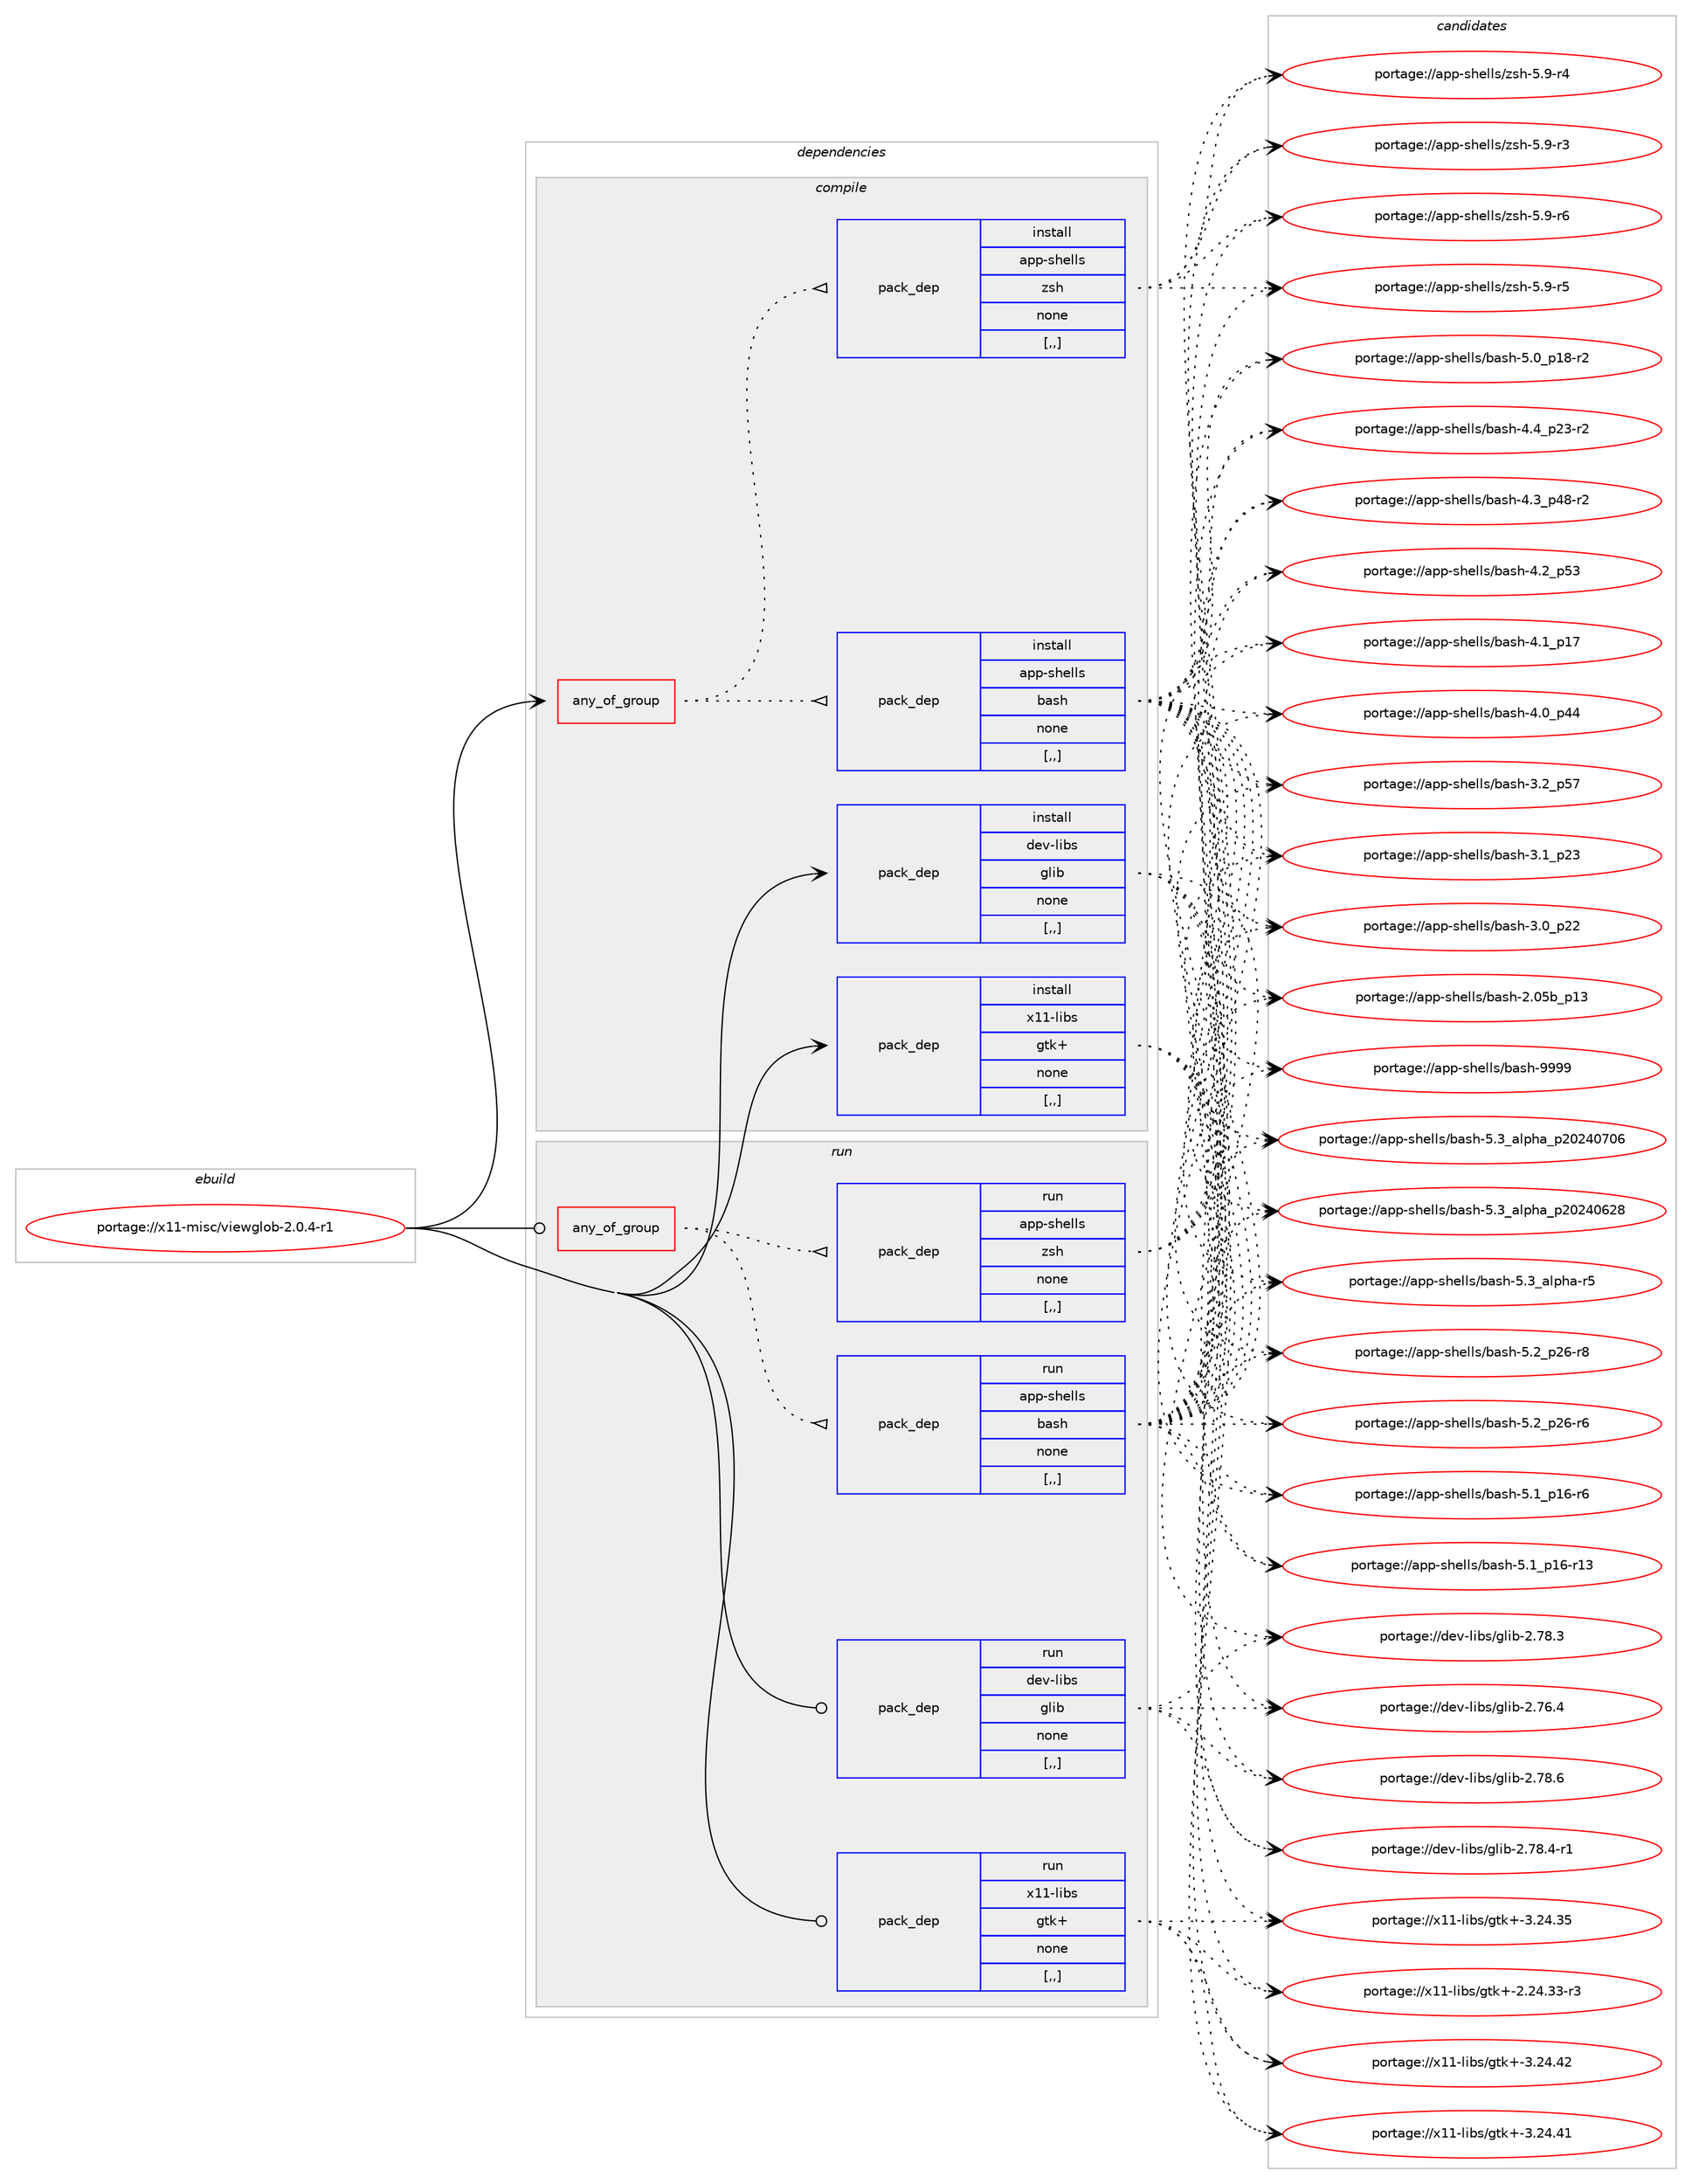 digraph prolog {

# *************
# Graph options
# *************

newrank=true;
concentrate=true;
compound=true;
graph [rankdir=LR,fontname=Helvetica,fontsize=10,ranksep=1.5];#, ranksep=2.5, nodesep=0.2];
edge  [arrowhead=vee];
node  [fontname=Helvetica,fontsize=10];

# **********
# The ebuild
# **********

subgraph cluster_leftcol {
color=gray;
rank=same;
label=<<i>ebuild</i>>;
id [label="portage://x11-misc/viewglob-2.0.4-r1", color=red, width=4, href="../x11-misc/viewglob-2.0.4-r1.svg"];
}

# ****************
# The dependencies
# ****************

subgraph cluster_midcol {
color=gray;
label=<<i>dependencies</i>>;
subgraph cluster_compile {
fillcolor="#eeeeee";
style=filled;
label=<<i>compile</i>>;
subgraph any3129 {
dependency460659 [label=<<TABLE BORDER="0" CELLBORDER="1" CELLSPACING="0" CELLPADDING="4"><TR><TD CELLPADDING="10">any_of_group</TD></TR></TABLE>>, shape=none, color=red];subgraph pack335184 {
dependency460660 [label=<<TABLE BORDER="0" CELLBORDER="1" CELLSPACING="0" CELLPADDING="4" WIDTH="220"><TR><TD ROWSPAN="6" CELLPADDING="30">pack_dep</TD></TR><TR><TD WIDTH="110">install</TD></TR><TR><TD>app-shells</TD></TR><TR><TD>bash</TD></TR><TR><TD>none</TD></TR><TR><TD>[,,]</TD></TR></TABLE>>, shape=none, color=blue];
}
dependency460659:e -> dependency460660:w [weight=20,style="dotted",arrowhead="oinv"];
subgraph pack335185 {
dependency460661 [label=<<TABLE BORDER="0" CELLBORDER="1" CELLSPACING="0" CELLPADDING="4" WIDTH="220"><TR><TD ROWSPAN="6" CELLPADDING="30">pack_dep</TD></TR><TR><TD WIDTH="110">install</TD></TR><TR><TD>app-shells</TD></TR><TR><TD>zsh</TD></TR><TR><TD>none</TD></TR><TR><TD>[,,]</TD></TR></TABLE>>, shape=none, color=blue];
}
dependency460659:e -> dependency460661:w [weight=20,style="dotted",arrowhead="oinv"];
}
id:e -> dependency460659:w [weight=20,style="solid",arrowhead="vee"];
subgraph pack335186 {
dependency460662 [label=<<TABLE BORDER="0" CELLBORDER="1" CELLSPACING="0" CELLPADDING="4" WIDTH="220"><TR><TD ROWSPAN="6" CELLPADDING="30">pack_dep</TD></TR><TR><TD WIDTH="110">install</TD></TR><TR><TD>dev-libs</TD></TR><TR><TD>glib</TD></TR><TR><TD>none</TD></TR><TR><TD>[,,]</TD></TR></TABLE>>, shape=none, color=blue];
}
id:e -> dependency460662:w [weight=20,style="solid",arrowhead="vee"];
subgraph pack335187 {
dependency460663 [label=<<TABLE BORDER="0" CELLBORDER="1" CELLSPACING="0" CELLPADDING="4" WIDTH="220"><TR><TD ROWSPAN="6" CELLPADDING="30">pack_dep</TD></TR><TR><TD WIDTH="110">install</TD></TR><TR><TD>x11-libs</TD></TR><TR><TD>gtk+</TD></TR><TR><TD>none</TD></TR><TR><TD>[,,]</TD></TR></TABLE>>, shape=none, color=blue];
}
id:e -> dependency460663:w [weight=20,style="solid",arrowhead="vee"];
}
subgraph cluster_compileandrun {
fillcolor="#eeeeee";
style=filled;
label=<<i>compile and run</i>>;
}
subgraph cluster_run {
fillcolor="#eeeeee";
style=filled;
label=<<i>run</i>>;
subgraph any3130 {
dependency460664 [label=<<TABLE BORDER="0" CELLBORDER="1" CELLSPACING="0" CELLPADDING="4"><TR><TD CELLPADDING="10">any_of_group</TD></TR></TABLE>>, shape=none, color=red];subgraph pack335188 {
dependency460665 [label=<<TABLE BORDER="0" CELLBORDER="1" CELLSPACING="0" CELLPADDING="4" WIDTH="220"><TR><TD ROWSPAN="6" CELLPADDING="30">pack_dep</TD></TR><TR><TD WIDTH="110">run</TD></TR><TR><TD>app-shells</TD></TR><TR><TD>bash</TD></TR><TR><TD>none</TD></TR><TR><TD>[,,]</TD></TR></TABLE>>, shape=none, color=blue];
}
dependency460664:e -> dependency460665:w [weight=20,style="dotted",arrowhead="oinv"];
subgraph pack335189 {
dependency460666 [label=<<TABLE BORDER="0" CELLBORDER="1" CELLSPACING="0" CELLPADDING="4" WIDTH="220"><TR><TD ROWSPAN="6" CELLPADDING="30">pack_dep</TD></TR><TR><TD WIDTH="110">run</TD></TR><TR><TD>app-shells</TD></TR><TR><TD>zsh</TD></TR><TR><TD>none</TD></TR><TR><TD>[,,]</TD></TR></TABLE>>, shape=none, color=blue];
}
dependency460664:e -> dependency460666:w [weight=20,style="dotted",arrowhead="oinv"];
}
id:e -> dependency460664:w [weight=20,style="solid",arrowhead="odot"];
subgraph pack335190 {
dependency460667 [label=<<TABLE BORDER="0" CELLBORDER="1" CELLSPACING="0" CELLPADDING="4" WIDTH="220"><TR><TD ROWSPAN="6" CELLPADDING="30">pack_dep</TD></TR><TR><TD WIDTH="110">run</TD></TR><TR><TD>dev-libs</TD></TR><TR><TD>glib</TD></TR><TR><TD>none</TD></TR><TR><TD>[,,]</TD></TR></TABLE>>, shape=none, color=blue];
}
id:e -> dependency460667:w [weight=20,style="solid",arrowhead="odot"];
subgraph pack335191 {
dependency460668 [label=<<TABLE BORDER="0" CELLBORDER="1" CELLSPACING="0" CELLPADDING="4" WIDTH="220"><TR><TD ROWSPAN="6" CELLPADDING="30">pack_dep</TD></TR><TR><TD WIDTH="110">run</TD></TR><TR><TD>x11-libs</TD></TR><TR><TD>gtk+</TD></TR><TR><TD>none</TD></TR><TR><TD>[,,]</TD></TR></TABLE>>, shape=none, color=blue];
}
id:e -> dependency460668:w [weight=20,style="solid",arrowhead="odot"];
}
}

# **************
# The candidates
# **************

subgraph cluster_choices {
rank=same;
color=gray;
label=<<i>candidates</i>>;

subgraph choice335184 {
color=black;
nodesep=1;
choice97112112451151041011081081154798971151044557575757 [label="portage://app-shells/bash-9999", color=red, width=4,href="../app-shells/bash-9999.svg"];
choice971121124511510410110810811547989711510445534651959710811210497951125048505248554854 [label="portage://app-shells/bash-5.3_alpha_p20240706", color=red, width=4,href="../app-shells/bash-5.3_alpha_p20240706.svg"];
choice971121124511510410110810811547989711510445534651959710811210497951125048505248545056 [label="portage://app-shells/bash-5.3_alpha_p20240628", color=red, width=4,href="../app-shells/bash-5.3_alpha_p20240628.svg"];
choice9711211245115104101108108115479897115104455346519597108112104974511453 [label="portage://app-shells/bash-5.3_alpha-r5", color=red, width=4,href="../app-shells/bash-5.3_alpha-r5.svg"];
choice9711211245115104101108108115479897115104455346509511250544511456 [label="portage://app-shells/bash-5.2_p26-r8", color=red, width=4,href="../app-shells/bash-5.2_p26-r8.svg"];
choice9711211245115104101108108115479897115104455346509511250544511454 [label="portage://app-shells/bash-5.2_p26-r6", color=red, width=4,href="../app-shells/bash-5.2_p26-r6.svg"];
choice9711211245115104101108108115479897115104455346499511249544511454 [label="portage://app-shells/bash-5.1_p16-r6", color=red, width=4,href="../app-shells/bash-5.1_p16-r6.svg"];
choice971121124511510410110810811547989711510445534649951124954451144951 [label="portage://app-shells/bash-5.1_p16-r13", color=red, width=4,href="../app-shells/bash-5.1_p16-r13.svg"];
choice9711211245115104101108108115479897115104455346489511249564511450 [label="portage://app-shells/bash-5.0_p18-r2", color=red, width=4,href="../app-shells/bash-5.0_p18-r2.svg"];
choice9711211245115104101108108115479897115104455246529511250514511450 [label="portage://app-shells/bash-4.4_p23-r2", color=red, width=4,href="../app-shells/bash-4.4_p23-r2.svg"];
choice9711211245115104101108108115479897115104455246519511252564511450 [label="portage://app-shells/bash-4.3_p48-r2", color=red, width=4,href="../app-shells/bash-4.3_p48-r2.svg"];
choice971121124511510410110810811547989711510445524650951125351 [label="portage://app-shells/bash-4.2_p53", color=red, width=4,href="../app-shells/bash-4.2_p53.svg"];
choice971121124511510410110810811547989711510445524649951124955 [label="portage://app-shells/bash-4.1_p17", color=red, width=4,href="../app-shells/bash-4.1_p17.svg"];
choice971121124511510410110810811547989711510445524648951125252 [label="portage://app-shells/bash-4.0_p44", color=red, width=4,href="../app-shells/bash-4.0_p44.svg"];
choice971121124511510410110810811547989711510445514650951125355 [label="portage://app-shells/bash-3.2_p57", color=red, width=4,href="../app-shells/bash-3.2_p57.svg"];
choice971121124511510410110810811547989711510445514649951125051 [label="portage://app-shells/bash-3.1_p23", color=red, width=4,href="../app-shells/bash-3.1_p23.svg"];
choice971121124511510410110810811547989711510445514648951125050 [label="portage://app-shells/bash-3.0_p22", color=red, width=4,href="../app-shells/bash-3.0_p22.svg"];
choice9711211245115104101108108115479897115104455046485398951124951 [label="portage://app-shells/bash-2.05b_p13", color=red, width=4,href="../app-shells/bash-2.05b_p13.svg"];
dependency460660:e -> choice97112112451151041011081081154798971151044557575757:w [style=dotted,weight="100"];
dependency460660:e -> choice971121124511510410110810811547989711510445534651959710811210497951125048505248554854:w [style=dotted,weight="100"];
dependency460660:e -> choice971121124511510410110810811547989711510445534651959710811210497951125048505248545056:w [style=dotted,weight="100"];
dependency460660:e -> choice9711211245115104101108108115479897115104455346519597108112104974511453:w [style=dotted,weight="100"];
dependency460660:e -> choice9711211245115104101108108115479897115104455346509511250544511456:w [style=dotted,weight="100"];
dependency460660:e -> choice9711211245115104101108108115479897115104455346509511250544511454:w [style=dotted,weight="100"];
dependency460660:e -> choice9711211245115104101108108115479897115104455346499511249544511454:w [style=dotted,weight="100"];
dependency460660:e -> choice971121124511510410110810811547989711510445534649951124954451144951:w [style=dotted,weight="100"];
dependency460660:e -> choice9711211245115104101108108115479897115104455346489511249564511450:w [style=dotted,weight="100"];
dependency460660:e -> choice9711211245115104101108108115479897115104455246529511250514511450:w [style=dotted,weight="100"];
dependency460660:e -> choice9711211245115104101108108115479897115104455246519511252564511450:w [style=dotted,weight="100"];
dependency460660:e -> choice971121124511510410110810811547989711510445524650951125351:w [style=dotted,weight="100"];
dependency460660:e -> choice971121124511510410110810811547989711510445524649951124955:w [style=dotted,weight="100"];
dependency460660:e -> choice971121124511510410110810811547989711510445524648951125252:w [style=dotted,weight="100"];
dependency460660:e -> choice971121124511510410110810811547989711510445514650951125355:w [style=dotted,weight="100"];
dependency460660:e -> choice971121124511510410110810811547989711510445514649951125051:w [style=dotted,weight="100"];
dependency460660:e -> choice971121124511510410110810811547989711510445514648951125050:w [style=dotted,weight="100"];
dependency460660:e -> choice9711211245115104101108108115479897115104455046485398951124951:w [style=dotted,weight="100"];
}
subgraph choice335185 {
color=black;
nodesep=1;
choice971121124511510410110810811547122115104455346574511454 [label="portage://app-shells/zsh-5.9-r6", color=red, width=4,href="../app-shells/zsh-5.9-r6.svg"];
choice971121124511510410110810811547122115104455346574511453 [label="portage://app-shells/zsh-5.9-r5", color=red, width=4,href="../app-shells/zsh-5.9-r5.svg"];
choice971121124511510410110810811547122115104455346574511452 [label="portage://app-shells/zsh-5.9-r4", color=red, width=4,href="../app-shells/zsh-5.9-r4.svg"];
choice971121124511510410110810811547122115104455346574511451 [label="portage://app-shells/zsh-5.9-r3", color=red, width=4,href="../app-shells/zsh-5.9-r3.svg"];
dependency460661:e -> choice971121124511510410110810811547122115104455346574511454:w [style=dotted,weight="100"];
dependency460661:e -> choice971121124511510410110810811547122115104455346574511453:w [style=dotted,weight="100"];
dependency460661:e -> choice971121124511510410110810811547122115104455346574511452:w [style=dotted,weight="100"];
dependency460661:e -> choice971121124511510410110810811547122115104455346574511451:w [style=dotted,weight="100"];
}
subgraph choice335186 {
color=black;
nodesep=1;
choice1001011184510810598115471031081059845504655564654 [label="portage://dev-libs/glib-2.78.6", color=red, width=4,href="../dev-libs/glib-2.78.6.svg"];
choice10010111845108105981154710310810598455046555646524511449 [label="portage://dev-libs/glib-2.78.4-r1", color=red, width=4,href="../dev-libs/glib-2.78.4-r1.svg"];
choice1001011184510810598115471031081059845504655564651 [label="portage://dev-libs/glib-2.78.3", color=red, width=4,href="../dev-libs/glib-2.78.3.svg"];
choice1001011184510810598115471031081059845504655544652 [label="portage://dev-libs/glib-2.76.4", color=red, width=4,href="../dev-libs/glib-2.76.4.svg"];
dependency460662:e -> choice1001011184510810598115471031081059845504655564654:w [style=dotted,weight="100"];
dependency460662:e -> choice10010111845108105981154710310810598455046555646524511449:w [style=dotted,weight="100"];
dependency460662:e -> choice1001011184510810598115471031081059845504655564651:w [style=dotted,weight="100"];
dependency460662:e -> choice1001011184510810598115471031081059845504655544652:w [style=dotted,weight="100"];
}
subgraph choice335187 {
color=black;
nodesep=1;
choice1204949451081059811547103116107434551465052465250 [label="portage://x11-libs/gtk+-3.24.42", color=red, width=4,href="../x11-libs/gtk+-3.24.42.svg"];
choice1204949451081059811547103116107434551465052465249 [label="portage://x11-libs/gtk+-3.24.41", color=red, width=4,href="../x11-libs/gtk+-3.24.41.svg"];
choice1204949451081059811547103116107434551465052465153 [label="portage://x11-libs/gtk+-3.24.35", color=red, width=4,href="../x11-libs/gtk+-3.24.35.svg"];
choice12049494510810598115471031161074345504650524651514511451 [label="portage://x11-libs/gtk+-2.24.33-r3", color=red, width=4,href="../x11-libs/gtk+-2.24.33-r3.svg"];
dependency460663:e -> choice1204949451081059811547103116107434551465052465250:w [style=dotted,weight="100"];
dependency460663:e -> choice1204949451081059811547103116107434551465052465249:w [style=dotted,weight="100"];
dependency460663:e -> choice1204949451081059811547103116107434551465052465153:w [style=dotted,weight="100"];
dependency460663:e -> choice12049494510810598115471031161074345504650524651514511451:w [style=dotted,weight="100"];
}
subgraph choice335188 {
color=black;
nodesep=1;
choice97112112451151041011081081154798971151044557575757 [label="portage://app-shells/bash-9999", color=red, width=4,href="../app-shells/bash-9999.svg"];
choice971121124511510410110810811547989711510445534651959710811210497951125048505248554854 [label="portage://app-shells/bash-5.3_alpha_p20240706", color=red, width=4,href="../app-shells/bash-5.3_alpha_p20240706.svg"];
choice971121124511510410110810811547989711510445534651959710811210497951125048505248545056 [label="portage://app-shells/bash-5.3_alpha_p20240628", color=red, width=4,href="../app-shells/bash-5.3_alpha_p20240628.svg"];
choice9711211245115104101108108115479897115104455346519597108112104974511453 [label="portage://app-shells/bash-5.3_alpha-r5", color=red, width=4,href="../app-shells/bash-5.3_alpha-r5.svg"];
choice9711211245115104101108108115479897115104455346509511250544511456 [label="portage://app-shells/bash-5.2_p26-r8", color=red, width=4,href="../app-shells/bash-5.2_p26-r8.svg"];
choice9711211245115104101108108115479897115104455346509511250544511454 [label="portage://app-shells/bash-5.2_p26-r6", color=red, width=4,href="../app-shells/bash-5.2_p26-r6.svg"];
choice9711211245115104101108108115479897115104455346499511249544511454 [label="portage://app-shells/bash-5.1_p16-r6", color=red, width=4,href="../app-shells/bash-5.1_p16-r6.svg"];
choice971121124511510410110810811547989711510445534649951124954451144951 [label="portage://app-shells/bash-5.1_p16-r13", color=red, width=4,href="../app-shells/bash-5.1_p16-r13.svg"];
choice9711211245115104101108108115479897115104455346489511249564511450 [label="portage://app-shells/bash-5.0_p18-r2", color=red, width=4,href="../app-shells/bash-5.0_p18-r2.svg"];
choice9711211245115104101108108115479897115104455246529511250514511450 [label="portage://app-shells/bash-4.4_p23-r2", color=red, width=4,href="../app-shells/bash-4.4_p23-r2.svg"];
choice9711211245115104101108108115479897115104455246519511252564511450 [label="portage://app-shells/bash-4.3_p48-r2", color=red, width=4,href="../app-shells/bash-4.3_p48-r2.svg"];
choice971121124511510410110810811547989711510445524650951125351 [label="portage://app-shells/bash-4.2_p53", color=red, width=4,href="../app-shells/bash-4.2_p53.svg"];
choice971121124511510410110810811547989711510445524649951124955 [label="portage://app-shells/bash-4.1_p17", color=red, width=4,href="../app-shells/bash-4.1_p17.svg"];
choice971121124511510410110810811547989711510445524648951125252 [label="portage://app-shells/bash-4.0_p44", color=red, width=4,href="../app-shells/bash-4.0_p44.svg"];
choice971121124511510410110810811547989711510445514650951125355 [label="portage://app-shells/bash-3.2_p57", color=red, width=4,href="../app-shells/bash-3.2_p57.svg"];
choice971121124511510410110810811547989711510445514649951125051 [label="portage://app-shells/bash-3.1_p23", color=red, width=4,href="../app-shells/bash-3.1_p23.svg"];
choice971121124511510410110810811547989711510445514648951125050 [label="portage://app-shells/bash-3.0_p22", color=red, width=4,href="../app-shells/bash-3.0_p22.svg"];
choice9711211245115104101108108115479897115104455046485398951124951 [label="portage://app-shells/bash-2.05b_p13", color=red, width=4,href="../app-shells/bash-2.05b_p13.svg"];
dependency460665:e -> choice97112112451151041011081081154798971151044557575757:w [style=dotted,weight="100"];
dependency460665:e -> choice971121124511510410110810811547989711510445534651959710811210497951125048505248554854:w [style=dotted,weight="100"];
dependency460665:e -> choice971121124511510410110810811547989711510445534651959710811210497951125048505248545056:w [style=dotted,weight="100"];
dependency460665:e -> choice9711211245115104101108108115479897115104455346519597108112104974511453:w [style=dotted,weight="100"];
dependency460665:e -> choice9711211245115104101108108115479897115104455346509511250544511456:w [style=dotted,weight="100"];
dependency460665:e -> choice9711211245115104101108108115479897115104455346509511250544511454:w [style=dotted,weight="100"];
dependency460665:e -> choice9711211245115104101108108115479897115104455346499511249544511454:w [style=dotted,weight="100"];
dependency460665:e -> choice971121124511510410110810811547989711510445534649951124954451144951:w [style=dotted,weight="100"];
dependency460665:e -> choice9711211245115104101108108115479897115104455346489511249564511450:w [style=dotted,weight="100"];
dependency460665:e -> choice9711211245115104101108108115479897115104455246529511250514511450:w [style=dotted,weight="100"];
dependency460665:e -> choice9711211245115104101108108115479897115104455246519511252564511450:w [style=dotted,weight="100"];
dependency460665:e -> choice971121124511510410110810811547989711510445524650951125351:w [style=dotted,weight="100"];
dependency460665:e -> choice971121124511510410110810811547989711510445524649951124955:w [style=dotted,weight="100"];
dependency460665:e -> choice971121124511510410110810811547989711510445524648951125252:w [style=dotted,weight="100"];
dependency460665:e -> choice971121124511510410110810811547989711510445514650951125355:w [style=dotted,weight="100"];
dependency460665:e -> choice971121124511510410110810811547989711510445514649951125051:w [style=dotted,weight="100"];
dependency460665:e -> choice971121124511510410110810811547989711510445514648951125050:w [style=dotted,weight="100"];
dependency460665:e -> choice9711211245115104101108108115479897115104455046485398951124951:w [style=dotted,weight="100"];
}
subgraph choice335189 {
color=black;
nodesep=1;
choice971121124511510410110810811547122115104455346574511454 [label="portage://app-shells/zsh-5.9-r6", color=red, width=4,href="../app-shells/zsh-5.9-r6.svg"];
choice971121124511510410110810811547122115104455346574511453 [label="portage://app-shells/zsh-5.9-r5", color=red, width=4,href="../app-shells/zsh-5.9-r5.svg"];
choice971121124511510410110810811547122115104455346574511452 [label="portage://app-shells/zsh-5.9-r4", color=red, width=4,href="../app-shells/zsh-5.9-r4.svg"];
choice971121124511510410110810811547122115104455346574511451 [label="portage://app-shells/zsh-5.9-r3", color=red, width=4,href="../app-shells/zsh-5.9-r3.svg"];
dependency460666:e -> choice971121124511510410110810811547122115104455346574511454:w [style=dotted,weight="100"];
dependency460666:e -> choice971121124511510410110810811547122115104455346574511453:w [style=dotted,weight="100"];
dependency460666:e -> choice971121124511510410110810811547122115104455346574511452:w [style=dotted,weight="100"];
dependency460666:e -> choice971121124511510410110810811547122115104455346574511451:w [style=dotted,weight="100"];
}
subgraph choice335190 {
color=black;
nodesep=1;
choice1001011184510810598115471031081059845504655564654 [label="portage://dev-libs/glib-2.78.6", color=red, width=4,href="../dev-libs/glib-2.78.6.svg"];
choice10010111845108105981154710310810598455046555646524511449 [label="portage://dev-libs/glib-2.78.4-r1", color=red, width=4,href="../dev-libs/glib-2.78.4-r1.svg"];
choice1001011184510810598115471031081059845504655564651 [label="portage://dev-libs/glib-2.78.3", color=red, width=4,href="../dev-libs/glib-2.78.3.svg"];
choice1001011184510810598115471031081059845504655544652 [label="portage://dev-libs/glib-2.76.4", color=red, width=4,href="../dev-libs/glib-2.76.4.svg"];
dependency460667:e -> choice1001011184510810598115471031081059845504655564654:w [style=dotted,weight="100"];
dependency460667:e -> choice10010111845108105981154710310810598455046555646524511449:w [style=dotted,weight="100"];
dependency460667:e -> choice1001011184510810598115471031081059845504655564651:w [style=dotted,weight="100"];
dependency460667:e -> choice1001011184510810598115471031081059845504655544652:w [style=dotted,weight="100"];
}
subgraph choice335191 {
color=black;
nodesep=1;
choice1204949451081059811547103116107434551465052465250 [label="portage://x11-libs/gtk+-3.24.42", color=red, width=4,href="../x11-libs/gtk+-3.24.42.svg"];
choice1204949451081059811547103116107434551465052465249 [label="portage://x11-libs/gtk+-3.24.41", color=red, width=4,href="../x11-libs/gtk+-3.24.41.svg"];
choice1204949451081059811547103116107434551465052465153 [label="portage://x11-libs/gtk+-3.24.35", color=red, width=4,href="../x11-libs/gtk+-3.24.35.svg"];
choice12049494510810598115471031161074345504650524651514511451 [label="portage://x11-libs/gtk+-2.24.33-r3", color=red, width=4,href="../x11-libs/gtk+-2.24.33-r3.svg"];
dependency460668:e -> choice1204949451081059811547103116107434551465052465250:w [style=dotted,weight="100"];
dependency460668:e -> choice1204949451081059811547103116107434551465052465249:w [style=dotted,weight="100"];
dependency460668:e -> choice1204949451081059811547103116107434551465052465153:w [style=dotted,weight="100"];
dependency460668:e -> choice12049494510810598115471031161074345504650524651514511451:w [style=dotted,weight="100"];
}
}

}
